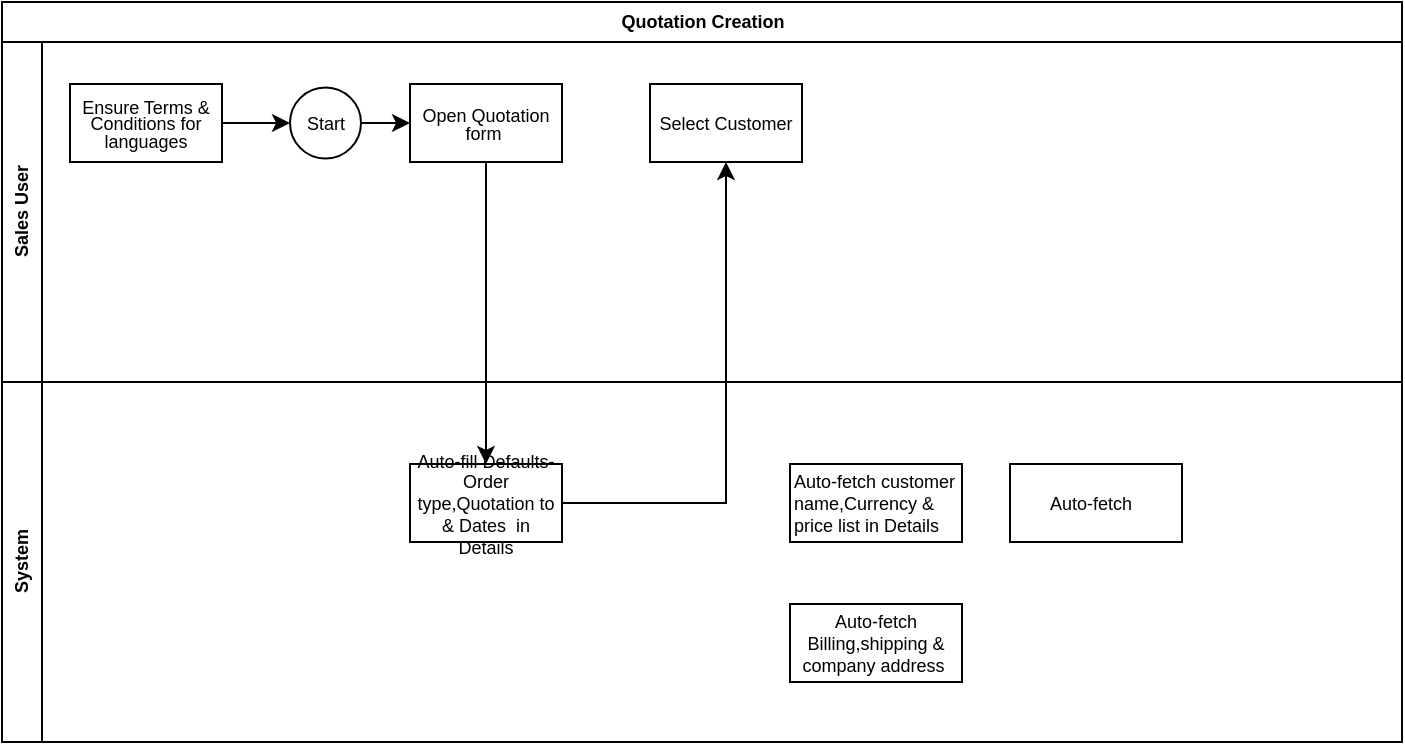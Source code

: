 <mxfile version="27.2.0">
  <diagram name="Page-1" id="Zs2zb_Z7UWNbtR0huE5W">
    <mxGraphModel dx="938" dy="414" grid="1" gridSize="10" guides="1" tooltips="1" connect="1" arrows="1" fold="1" page="1" pageScale="1" pageWidth="1400" pageHeight="850" math="0" shadow="0">
      <root>
        <mxCell id="0" />
        <mxCell id="1" parent="0" />
        <mxCell id="O-OZEPHUxFLN-eJPWsJB-1" value="Quotation Creation" style="swimlane;childLayout=stackLayout;resizeParent=1;resizeParentMax=0;horizontal=1;startSize=20;horizontalStack=0;html=1;fontSize=9;" vertex="1" parent="1">
          <mxGeometry x="86" y="49" width="700" height="370" as="geometry" />
        </mxCell>
        <mxCell id="O-OZEPHUxFLN-eJPWsJB-3" value="Sales User" style="swimlane;startSize=20;horizontal=0;html=1;fontSize=9;" vertex="1" parent="O-OZEPHUxFLN-eJPWsJB-1">
          <mxGeometry y="20" width="700" height="170" as="geometry" />
        </mxCell>
        <mxCell id="O-OZEPHUxFLN-eJPWsJB-12" style="edgeStyle=orthogonalEdgeStyle;rounded=0;orthogonalLoop=1;jettySize=auto;html=1;exitX=1;exitY=0.5;exitDx=0;exitDy=0;" edge="1" parent="O-OZEPHUxFLN-eJPWsJB-3" source="O-OZEPHUxFLN-eJPWsJB-5" target="O-OZEPHUxFLN-eJPWsJB-6">
          <mxGeometry relative="1" as="geometry" />
        </mxCell>
        <mxCell id="O-OZEPHUxFLN-eJPWsJB-5" value="&lt;div style=&quot;line-height: 90%;&quot; align=&quot;center&quot;&gt;&lt;font&gt;Ensure Terms &amp;amp; Conditions for languages&lt;/font&gt;&lt;/div&gt;" style="rounded=0;whiteSpace=wrap;html=1;align=center;fontSize=9;" vertex="1" parent="O-OZEPHUxFLN-eJPWsJB-3">
          <mxGeometry x="34" y="21" width="76" height="39" as="geometry" />
        </mxCell>
        <mxCell id="O-OZEPHUxFLN-eJPWsJB-13" style="edgeStyle=orthogonalEdgeStyle;rounded=0;orthogonalLoop=1;jettySize=auto;html=1;exitX=1;exitY=0.5;exitDx=0;exitDy=0;entryX=0;entryY=0.5;entryDx=0;entryDy=0;" edge="1" parent="O-OZEPHUxFLN-eJPWsJB-3" source="O-OZEPHUxFLN-eJPWsJB-6" target="O-OZEPHUxFLN-eJPWsJB-7">
          <mxGeometry relative="1" as="geometry" />
        </mxCell>
        <mxCell id="O-OZEPHUxFLN-eJPWsJB-6" value="&lt;font&gt;Start&lt;/font&gt;" style="ellipse;whiteSpace=wrap;html=1;aspect=fixed;fontSize=9;" vertex="1" parent="O-OZEPHUxFLN-eJPWsJB-3">
          <mxGeometry x="144" y="22.75" width="35.5" height="35.5" as="geometry" />
        </mxCell>
        <mxCell id="O-OZEPHUxFLN-eJPWsJB-7" value="&lt;div style=&quot;line-height: 90%;&quot; align=&quot;center&quot;&gt;Open Quotation form&amp;nbsp;&lt;/div&gt;" style="rounded=0;whiteSpace=wrap;html=1;align=center;fontSize=9;" vertex="1" parent="O-OZEPHUxFLN-eJPWsJB-3">
          <mxGeometry x="204" y="21" width="76" height="39" as="geometry" />
        </mxCell>
        <mxCell id="O-OZEPHUxFLN-eJPWsJB-16" value="Select Customer" style="rounded=0;whiteSpace=wrap;html=1;align=center;fontSize=9;" vertex="1" parent="O-OZEPHUxFLN-eJPWsJB-3">
          <mxGeometry x="324" y="21" width="76" height="39" as="geometry" />
        </mxCell>
        <mxCell id="O-OZEPHUxFLN-eJPWsJB-2" value="System" style="swimlane;startSize=20;horizontal=0;html=1;fontSize=9;" vertex="1" parent="O-OZEPHUxFLN-eJPWsJB-1">
          <mxGeometry y="190" width="700" height="180" as="geometry" />
        </mxCell>
        <mxCell id="O-OZEPHUxFLN-eJPWsJB-14" value="Auto-fill Defaults-Order type,Quotation to &amp;amp; Dates&amp;nbsp; in Details" style="rounded=0;whiteSpace=wrap;html=1;align=center;fontSize=9;" vertex="1" parent="O-OZEPHUxFLN-eJPWsJB-2">
          <mxGeometry x="204" y="41" width="76" height="39" as="geometry" />
        </mxCell>
        <mxCell id="O-OZEPHUxFLN-eJPWsJB-18" value="Auto-fetch customer name,Currency &amp;amp; price list in Details" style="rounded=0;whiteSpace=wrap;html=1;align=left;fontSize=9;" vertex="1" parent="O-OZEPHUxFLN-eJPWsJB-2">
          <mxGeometry x="394" y="41" width="86" height="39" as="geometry" />
        </mxCell>
        <mxCell id="O-OZEPHUxFLN-eJPWsJB-19" value="Auto-fetch Billing,shipping &amp;amp; company address&amp;nbsp;" style="rounded=0;whiteSpace=wrap;html=1;align=center;fontSize=9;" vertex="1" parent="O-OZEPHUxFLN-eJPWsJB-2">
          <mxGeometry x="394" y="111" width="86" height="39" as="geometry" />
        </mxCell>
        <mxCell id="O-OZEPHUxFLN-eJPWsJB-21" value="Auto-fetch&amp;nbsp;&amp;nbsp;" style="rounded=0;whiteSpace=wrap;html=1;align=center;fontSize=9;" vertex="1" parent="O-OZEPHUxFLN-eJPWsJB-2">
          <mxGeometry x="504" y="41" width="86" height="39" as="geometry" />
        </mxCell>
        <mxCell id="O-OZEPHUxFLN-eJPWsJB-15" style="edgeStyle=orthogonalEdgeStyle;rounded=0;orthogonalLoop=1;jettySize=auto;html=1;exitX=0.5;exitY=1;exitDx=0;exitDy=0;entryX=0.5;entryY=0;entryDx=0;entryDy=0;" edge="1" parent="O-OZEPHUxFLN-eJPWsJB-1" source="O-OZEPHUxFLN-eJPWsJB-7" target="O-OZEPHUxFLN-eJPWsJB-14">
          <mxGeometry relative="1" as="geometry" />
        </mxCell>
        <mxCell id="O-OZEPHUxFLN-eJPWsJB-17" style="edgeStyle=orthogonalEdgeStyle;rounded=0;orthogonalLoop=1;jettySize=auto;html=1;exitX=1;exitY=0.5;exitDx=0;exitDy=0;entryX=0.5;entryY=1;entryDx=0;entryDy=0;" edge="1" parent="O-OZEPHUxFLN-eJPWsJB-1" source="O-OZEPHUxFLN-eJPWsJB-14" target="O-OZEPHUxFLN-eJPWsJB-16">
          <mxGeometry relative="1" as="geometry" />
        </mxCell>
      </root>
    </mxGraphModel>
  </diagram>
</mxfile>
